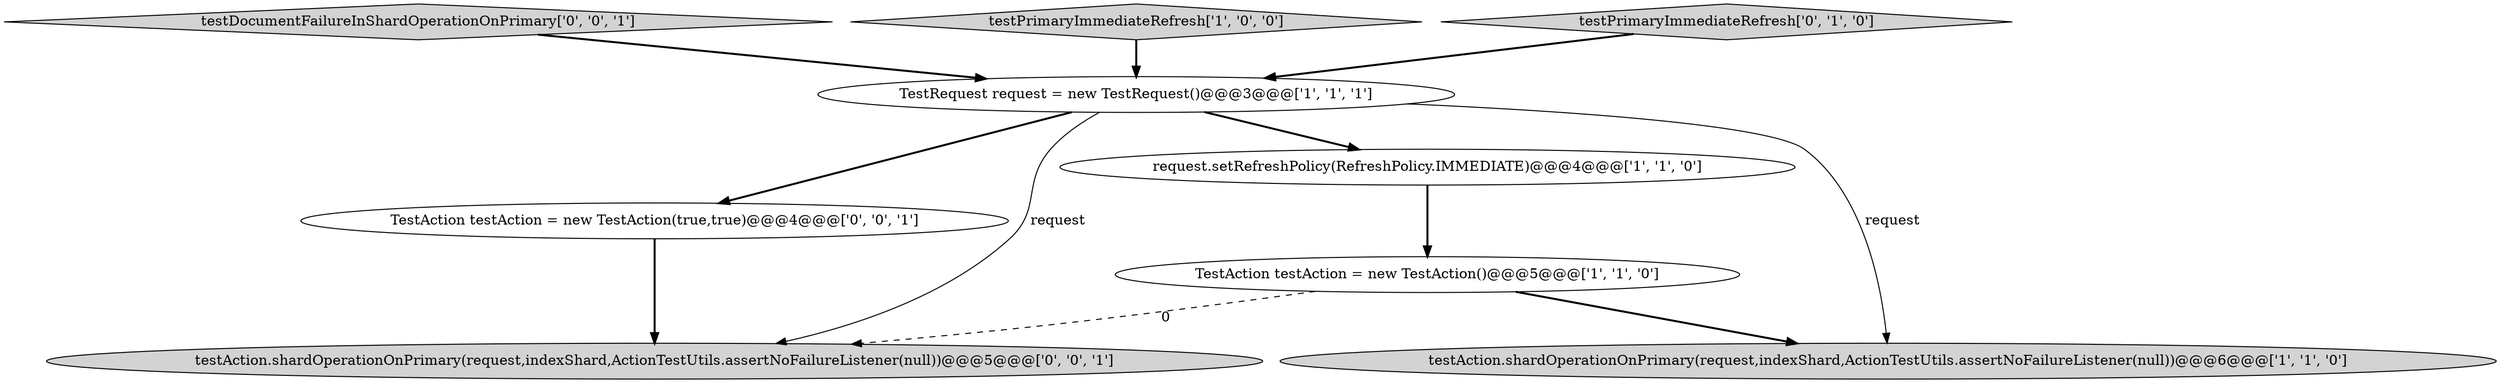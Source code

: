 digraph {
6 [style = filled, label = "testDocumentFailureInShardOperationOnPrimary['0', '0', '1']", fillcolor = lightgray, shape = diamond image = "AAA0AAABBB3BBB"];
8 [style = filled, label = "TestAction testAction = new TestAction(true,true)@@@4@@@['0', '0', '1']", fillcolor = white, shape = ellipse image = "AAA0AAABBB3BBB"];
3 [style = filled, label = "TestAction testAction = new TestAction()@@@5@@@['1', '1', '0']", fillcolor = white, shape = ellipse image = "AAA0AAABBB1BBB"];
0 [style = filled, label = "request.setRefreshPolicy(RefreshPolicy.IMMEDIATE)@@@4@@@['1', '1', '0']", fillcolor = white, shape = ellipse image = "AAA0AAABBB1BBB"];
4 [style = filled, label = "TestRequest request = new TestRequest()@@@3@@@['1', '1', '1']", fillcolor = white, shape = ellipse image = "AAA0AAABBB1BBB"];
1 [style = filled, label = "testPrimaryImmediateRefresh['1', '0', '0']", fillcolor = lightgray, shape = diamond image = "AAA0AAABBB1BBB"];
7 [style = filled, label = "testAction.shardOperationOnPrimary(request,indexShard,ActionTestUtils.assertNoFailureListener(null))@@@5@@@['0', '0', '1']", fillcolor = lightgray, shape = ellipse image = "AAA0AAABBB3BBB"];
2 [style = filled, label = "testAction.shardOperationOnPrimary(request,indexShard,ActionTestUtils.assertNoFailureListener(null))@@@6@@@['1', '1', '0']", fillcolor = lightgray, shape = ellipse image = "AAA0AAABBB1BBB"];
5 [style = filled, label = "testPrimaryImmediateRefresh['0', '1', '0']", fillcolor = lightgray, shape = diamond image = "AAA0AAABBB2BBB"];
4->7 [style = solid, label="request"];
8->7 [style = bold, label=""];
5->4 [style = bold, label=""];
4->8 [style = bold, label=""];
0->3 [style = bold, label=""];
6->4 [style = bold, label=""];
3->7 [style = dashed, label="0"];
3->2 [style = bold, label=""];
4->0 [style = bold, label=""];
4->2 [style = solid, label="request"];
1->4 [style = bold, label=""];
}
